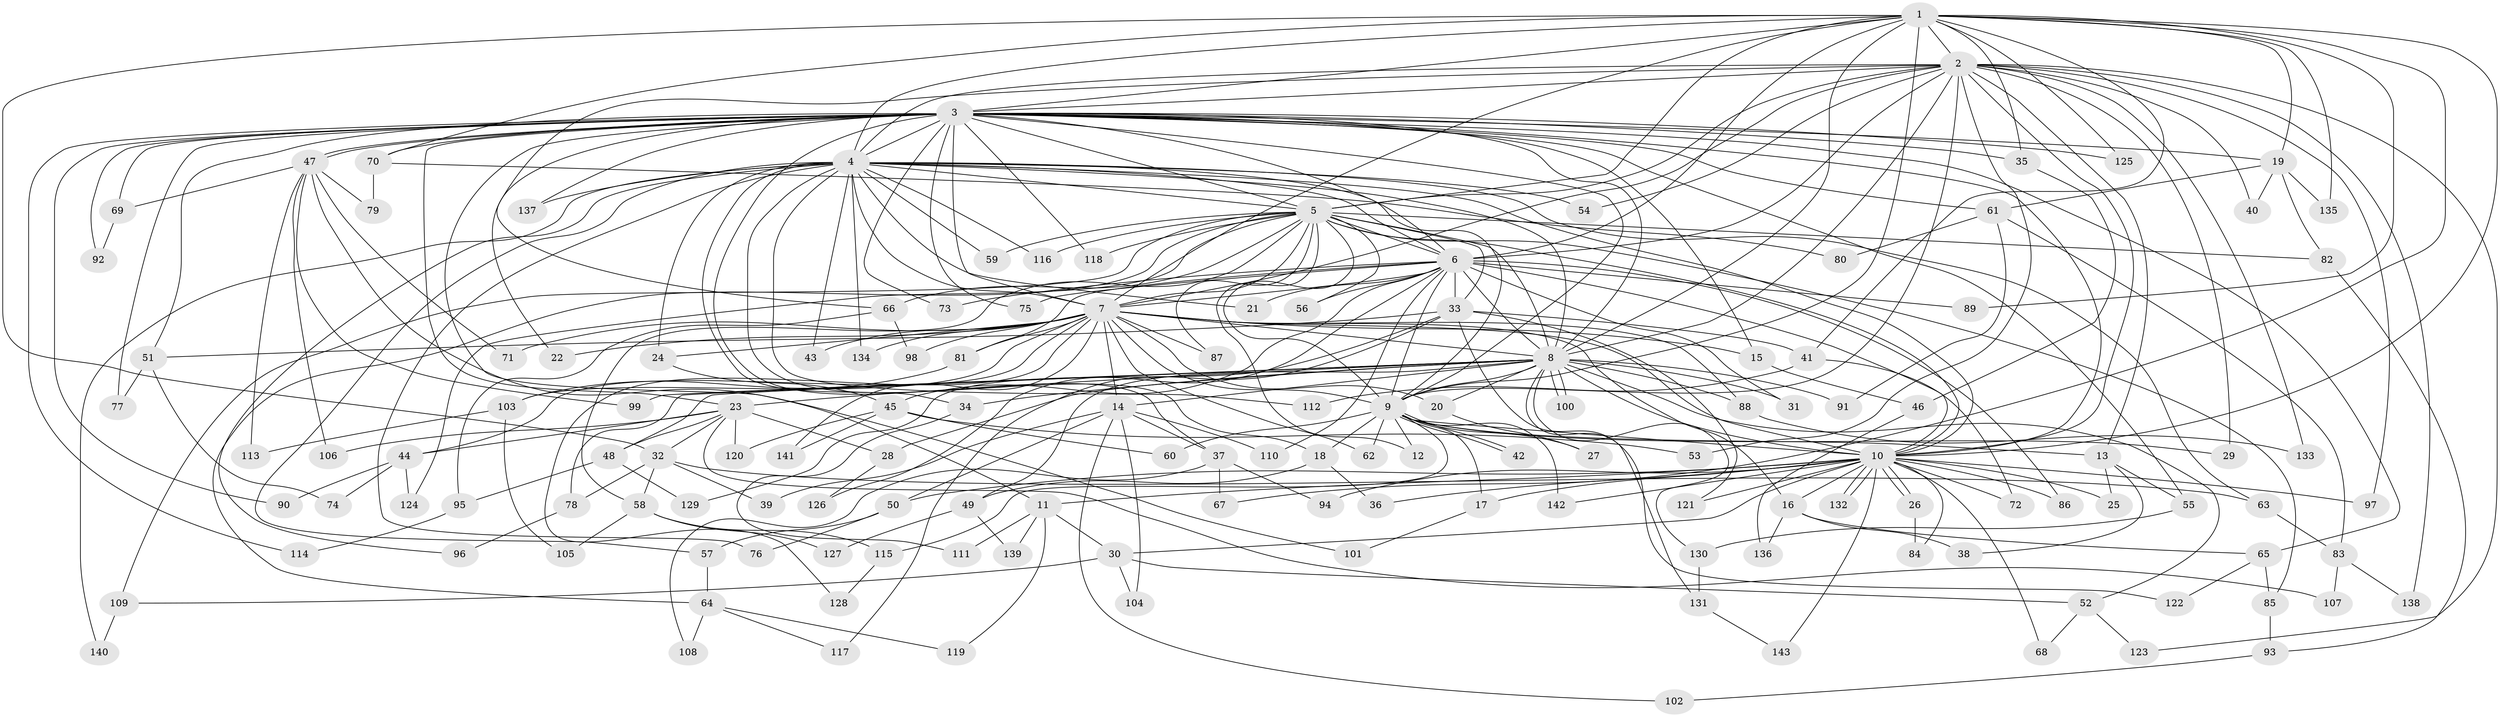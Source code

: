 // coarse degree distribution, {28: 0.008928571428571428, 18: 0.008928571428571428, 32: 0.008928571428571428, 24: 0.026785714285714284, 21: 0.008928571428571428, 26: 0.008928571428571428, 30: 0.008928571428571428, 6: 0.026785714285714284, 2: 0.5446428571428571, 5: 0.0625, 8: 0.017857142857142856, 3: 0.15178571428571427, 4: 0.07142857142857142, 9: 0.017857142857142856, 7: 0.017857142857142856, 1: 0.008928571428571428}
// Generated by graph-tools (version 1.1) at 2025/51/02/27/25 19:51:47]
// undirected, 143 vertices, 311 edges
graph export_dot {
graph [start="1"]
  node [color=gray90,style=filled];
  1;
  2;
  3;
  4;
  5;
  6;
  7;
  8;
  9;
  10;
  11;
  12;
  13;
  14;
  15;
  16;
  17;
  18;
  19;
  20;
  21;
  22;
  23;
  24;
  25;
  26;
  27;
  28;
  29;
  30;
  31;
  32;
  33;
  34;
  35;
  36;
  37;
  38;
  39;
  40;
  41;
  42;
  43;
  44;
  45;
  46;
  47;
  48;
  49;
  50;
  51;
  52;
  53;
  54;
  55;
  56;
  57;
  58;
  59;
  60;
  61;
  62;
  63;
  64;
  65;
  66;
  67;
  68;
  69;
  70;
  71;
  72;
  73;
  74;
  75;
  76;
  77;
  78;
  79;
  80;
  81;
  82;
  83;
  84;
  85;
  86;
  87;
  88;
  89;
  90;
  91;
  92;
  93;
  94;
  95;
  96;
  97;
  98;
  99;
  100;
  101;
  102;
  103;
  104;
  105;
  106;
  107;
  108;
  109;
  110;
  111;
  112;
  113;
  114;
  115;
  116;
  117;
  118;
  119;
  120;
  121;
  122;
  123;
  124;
  125;
  126;
  127;
  128;
  129;
  130;
  131;
  132;
  133;
  134;
  135;
  136;
  137;
  138;
  139;
  140;
  141;
  142;
  143;
  1 -- 2;
  1 -- 3;
  1 -- 4;
  1 -- 5;
  1 -- 6;
  1 -- 7;
  1 -- 8;
  1 -- 9;
  1 -- 10;
  1 -- 19;
  1 -- 32;
  1 -- 35;
  1 -- 41;
  1 -- 67;
  1 -- 70;
  1 -- 89;
  1 -- 125;
  1 -- 135;
  2 -- 3;
  2 -- 4;
  2 -- 5;
  2 -- 6;
  2 -- 7;
  2 -- 8;
  2 -- 9;
  2 -- 10;
  2 -- 13;
  2 -- 29;
  2 -- 40;
  2 -- 53;
  2 -- 54;
  2 -- 66;
  2 -- 97;
  2 -- 123;
  2 -- 133;
  2 -- 138;
  3 -- 4;
  3 -- 5;
  3 -- 6;
  3 -- 7;
  3 -- 8;
  3 -- 9;
  3 -- 10;
  3 -- 11;
  3 -- 15;
  3 -- 19;
  3 -- 22;
  3 -- 23;
  3 -- 35;
  3 -- 37;
  3 -- 47;
  3 -- 47;
  3 -- 51;
  3 -- 55;
  3 -- 61;
  3 -- 65;
  3 -- 69;
  3 -- 70;
  3 -- 73;
  3 -- 75;
  3 -- 77;
  3 -- 90;
  3 -- 92;
  3 -- 114;
  3 -- 118;
  3 -- 125;
  3 -- 137;
  4 -- 5;
  4 -- 6;
  4 -- 7;
  4 -- 8;
  4 -- 9;
  4 -- 10;
  4 -- 18;
  4 -- 21;
  4 -- 24;
  4 -- 34;
  4 -- 43;
  4 -- 54;
  4 -- 57;
  4 -- 59;
  4 -- 63;
  4 -- 76;
  4 -- 96;
  4 -- 112;
  4 -- 116;
  4 -- 134;
  4 -- 137;
  4 -- 140;
  5 -- 6;
  5 -- 7;
  5 -- 8;
  5 -- 9;
  5 -- 10;
  5 -- 12;
  5 -- 33;
  5 -- 56;
  5 -- 58;
  5 -- 59;
  5 -- 64;
  5 -- 66;
  5 -- 82;
  5 -- 85;
  5 -- 87;
  5 -- 109;
  5 -- 116;
  5 -- 118;
  5 -- 124;
  6 -- 7;
  6 -- 8;
  6 -- 9;
  6 -- 10;
  6 -- 21;
  6 -- 31;
  6 -- 33;
  6 -- 45;
  6 -- 56;
  6 -- 73;
  6 -- 75;
  6 -- 81;
  6 -- 86;
  6 -- 89;
  6 -- 110;
  6 -- 126;
  7 -- 8;
  7 -- 9;
  7 -- 10;
  7 -- 14;
  7 -- 15;
  7 -- 16;
  7 -- 20;
  7 -- 22;
  7 -- 24;
  7 -- 43;
  7 -- 44;
  7 -- 62;
  7 -- 71;
  7 -- 81;
  7 -- 87;
  7 -- 88;
  7 -- 98;
  7 -- 103;
  7 -- 128;
  7 -- 134;
  7 -- 141;
  8 -- 9;
  8 -- 10;
  8 -- 14;
  8 -- 20;
  8 -- 23;
  8 -- 28;
  8 -- 31;
  8 -- 34;
  8 -- 48;
  8 -- 49;
  8 -- 52;
  8 -- 78;
  8 -- 88;
  8 -- 91;
  8 -- 99;
  8 -- 100;
  8 -- 100;
  8 -- 130;
  8 -- 131;
  9 -- 10;
  9 -- 12;
  9 -- 13;
  9 -- 17;
  9 -- 18;
  9 -- 27;
  9 -- 29;
  9 -- 42;
  9 -- 42;
  9 -- 60;
  9 -- 62;
  9 -- 115;
  9 -- 142;
  10 -- 11;
  10 -- 16;
  10 -- 17;
  10 -- 25;
  10 -- 26;
  10 -- 26;
  10 -- 30;
  10 -- 36;
  10 -- 50;
  10 -- 68;
  10 -- 72;
  10 -- 84;
  10 -- 86;
  10 -- 94;
  10 -- 97;
  10 -- 121;
  10 -- 132;
  10 -- 132;
  10 -- 142;
  10 -- 143;
  11 -- 30;
  11 -- 111;
  11 -- 119;
  11 -- 139;
  13 -- 25;
  13 -- 38;
  13 -- 55;
  14 -- 37;
  14 -- 39;
  14 -- 50;
  14 -- 102;
  14 -- 104;
  14 -- 110;
  15 -- 46;
  16 -- 38;
  16 -- 65;
  16 -- 136;
  17 -- 101;
  18 -- 36;
  18 -- 49;
  19 -- 40;
  19 -- 61;
  19 -- 82;
  19 -- 135;
  20 -- 27;
  23 -- 28;
  23 -- 32;
  23 -- 44;
  23 -- 48;
  23 -- 106;
  23 -- 107;
  23 -- 120;
  24 -- 45;
  26 -- 84;
  28 -- 126;
  30 -- 52;
  30 -- 104;
  30 -- 109;
  32 -- 39;
  32 -- 58;
  32 -- 63;
  32 -- 78;
  33 -- 41;
  33 -- 51;
  33 -- 117;
  33 -- 121;
  33 -- 122;
  33 -- 129;
  34 -- 111;
  35 -- 46;
  37 -- 67;
  37 -- 94;
  37 -- 108;
  41 -- 72;
  41 -- 112;
  44 -- 74;
  44 -- 90;
  44 -- 124;
  45 -- 53;
  45 -- 60;
  45 -- 120;
  45 -- 141;
  46 -- 136;
  47 -- 69;
  47 -- 71;
  47 -- 79;
  47 -- 99;
  47 -- 101;
  47 -- 106;
  47 -- 113;
  48 -- 95;
  48 -- 129;
  49 -- 127;
  49 -- 139;
  50 -- 57;
  50 -- 76;
  51 -- 74;
  51 -- 77;
  52 -- 68;
  52 -- 123;
  55 -- 130;
  57 -- 64;
  58 -- 105;
  58 -- 115;
  58 -- 127;
  61 -- 80;
  61 -- 83;
  61 -- 91;
  63 -- 83;
  64 -- 108;
  64 -- 117;
  64 -- 119;
  65 -- 85;
  65 -- 122;
  66 -- 95;
  66 -- 98;
  69 -- 92;
  70 -- 79;
  70 -- 80;
  78 -- 96;
  81 -- 103;
  82 -- 93;
  83 -- 107;
  83 -- 138;
  85 -- 93;
  88 -- 133;
  93 -- 102;
  95 -- 114;
  103 -- 105;
  103 -- 113;
  109 -- 140;
  115 -- 128;
  130 -- 131;
  131 -- 143;
}
